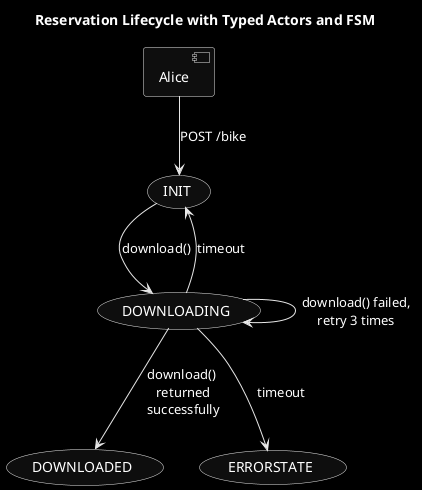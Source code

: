 @startuml
skinparam monochrome reverse

title Reservation Lifecycle with Typed Actors and FSM
[Alice] --> (INIT): POST /bike
(INIT) --> (DOWNLOADING): download()
(DOWNLOADING) --> (INIT): timeout

(DOWNLOADING) --> (DOWNLOADED): download() \nreturned\nsuccessfully
(DOWNLOADING) --> (DOWNLOADING): download() failed,\nretry 3 times
(DOWNLOADING) --> (ERRORSTATE): timeout

@enduml

